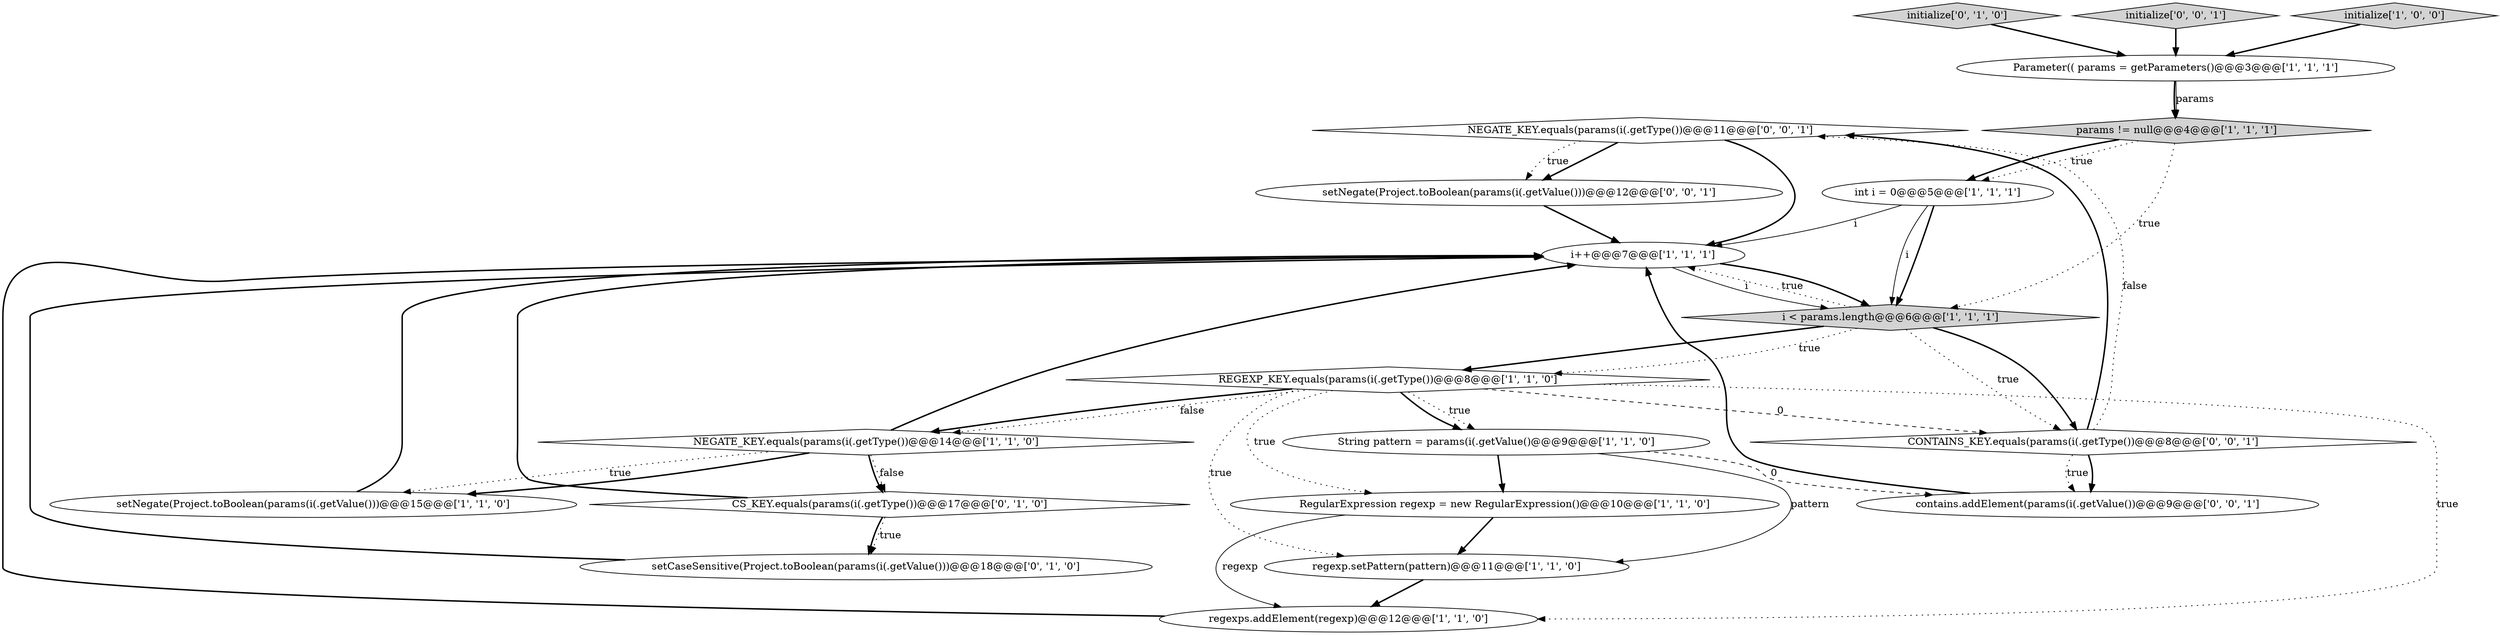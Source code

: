digraph {
20 [style = filled, label = "NEGATE_KEY.equals(params(i(.getType())@@@11@@@['0', '0', '1']", fillcolor = white, shape = diamond image = "AAA0AAABBB3BBB"];
2 [style = filled, label = "regexps.addElement(regexp)@@@12@@@['1', '1', '0']", fillcolor = white, shape = ellipse image = "AAA0AAABBB1BBB"];
19 [style = filled, label = "contains.addElement(params(i(.getValue())@@@9@@@['0', '0', '1']", fillcolor = white, shape = ellipse image = "AAA0AAABBB3BBB"];
16 [style = filled, label = "setNegate(Project.toBoolean(params(i(.getValue()))@@@12@@@['0', '0', '1']", fillcolor = white, shape = ellipse image = "AAA0AAABBB3BBB"];
5 [style = filled, label = "params != null@@@4@@@['1', '1', '1']", fillcolor = lightgray, shape = diamond image = "AAA0AAABBB1BBB"];
9 [style = filled, label = "setNegate(Project.toBoolean(params(i(.getValue()))@@@15@@@['1', '1', '0']", fillcolor = white, shape = ellipse image = "AAA0AAABBB1BBB"];
1 [style = filled, label = "REGEXP_KEY.equals(params(i(.getType())@@@8@@@['1', '1', '0']", fillcolor = white, shape = diamond image = "AAA0AAABBB1BBB"];
3 [style = filled, label = "i++@@@7@@@['1', '1', '1']", fillcolor = white, shape = ellipse image = "AAA0AAABBB1BBB"];
10 [style = filled, label = "regexp.setPattern(pattern)@@@11@@@['1', '1', '0']", fillcolor = white, shape = ellipse image = "AAA0AAABBB1BBB"];
0 [style = filled, label = "i < params.length@@@6@@@['1', '1', '1']", fillcolor = lightgray, shape = diamond image = "AAA0AAABBB1BBB"];
4 [style = filled, label = "Parameter(( params = getParameters()@@@3@@@['1', '1', '1']", fillcolor = white, shape = ellipse image = "AAA0AAABBB1BBB"];
13 [style = filled, label = "initialize['0', '1', '0']", fillcolor = lightgray, shape = diamond image = "AAA0AAABBB2BBB"];
17 [style = filled, label = "initialize['0', '0', '1']", fillcolor = lightgray, shape = diamond image = "AAA0AAABBB3BBB"];
7 [style = filled, label = "String pattern = params(i(.getValue()@@@9@@@['1', '1', '0']", fillcolor = white, shape = ellipse image = "AAA0AAABBB1BBB"];
11 [style = filled, label = "initialize['1', '0', '0']", fillcolor = lightgray, shape = diamond image = "AAA0AAABBB1BBB"];
18 [style = filled, label = "CONTAINS_KEY.equals(params(i(.getType())@@@8@@@['0', '0', '1']", fillcolor = white, shape = diamond image = "AAA0AAABBB3BBB"];
8 [style = filled, label = "RegularExpression regexp = new RegularExpression()@@@10@@@['1', '1', '0']", fillcolor = white, shape = ellipse image = "AAA0AAABBB1BBB"];
14 [style = filled, label = "CS_KEY.equals(params(i(.getType())@@@17@@@['0', '1', '0']", fillcolor = white, shape = diamond image = "AAA1AAABBB2BBB"];
12 [style = filled, label = "NEGATE_KEY.equals(params(i(.getType())@@@14@@@['1', '1', '0']", fillcolor = white, shape = diamond image = "AAA0AAABBB1BBB"];
6 [style = filled, label = "int i = 0@@@5@@@['1', '1', '1']", fillcolor = white, shape = ellipse image = "AAA0AAABBB1BBB"];
15 [style = filled, label = "setCaseSensitive(Project.toBoolean(params(i(.getValue()))@@@18@@@['0', '1', '0']", fillcolor = white, shape = ellipse image = "AAA1AAABBB2BBB"];
19->3 [style = bold, label=""];
5->0 [style = dotted, label="true"];
11->4 [style = bold, label=""];
0->1 [style = dotted, label="true"];
20->3 [style = bold, label=""];
7->8 [style = bold, label=""];
18->20 [style = bold, label=""];
10->2 [style = bold, label=""];
14->3 [style = bold, label=""];
13->4 [style = bold, label=""];
1->8 [style = dotted, label="true"];
1->18 [style = dashed, label="0"];
20->16 [style = bold, label=""];
18->20 [style = dotted, label="false"];
12->14 [style = bold, label=""];
1->12 [style = bold, label=""];
4->5 [style = bold, label=""];
6->0 [style = bold, label=""];
9->3 [style = bold, label=""];
1->7 [style = dotted, label="true"];
0->3 [style = dotted, label="true"];
7->19 [style = dashed, label="0"];
20->16 [style = dotted, label="true"];
4->5 [style = solid, label="params"];
0->1 [style = bold, label=""];
12->14 [style = dotted, label="false"];
2->3 [style = bold, label=""];
6->3 [style = solid, label="i"];
7->10 [style = solid, label="pattern"];
12->9 [style = bold, label=""];
17->4 [style = bold, label=""];
5->6 [style = dotted, label="true"];
14->15 [style = dotted, label="true"];
12->9 [style = dotted, label="true"];
18->19 [style = bold, label=""];
12->3 [style = bold, label=""];
16->3 [style = bold, label=""];
3->0 [style = bold, label=""];
1->12 [style = dotted, label="false"];
3->0 [style = solid, label="i"];
18->19 [style = dotted, label="true"];
15->3 [style = bold, label=""];
0->18 [style = dotted, label="true"];
1->2 [style = dotted, label="true"];
6->0 [style = solid, label="i"];
8->2 [style = solid, label="regexp"];
1->7 [style = bold, label=""];
14->15 [style = bold, label=""];
0->18 [style = bold, label=""];
8->10 [style = bold, label=""];
1->10 [style = dotted, label="true"];
5->6 [style = bold, label=""];
}
